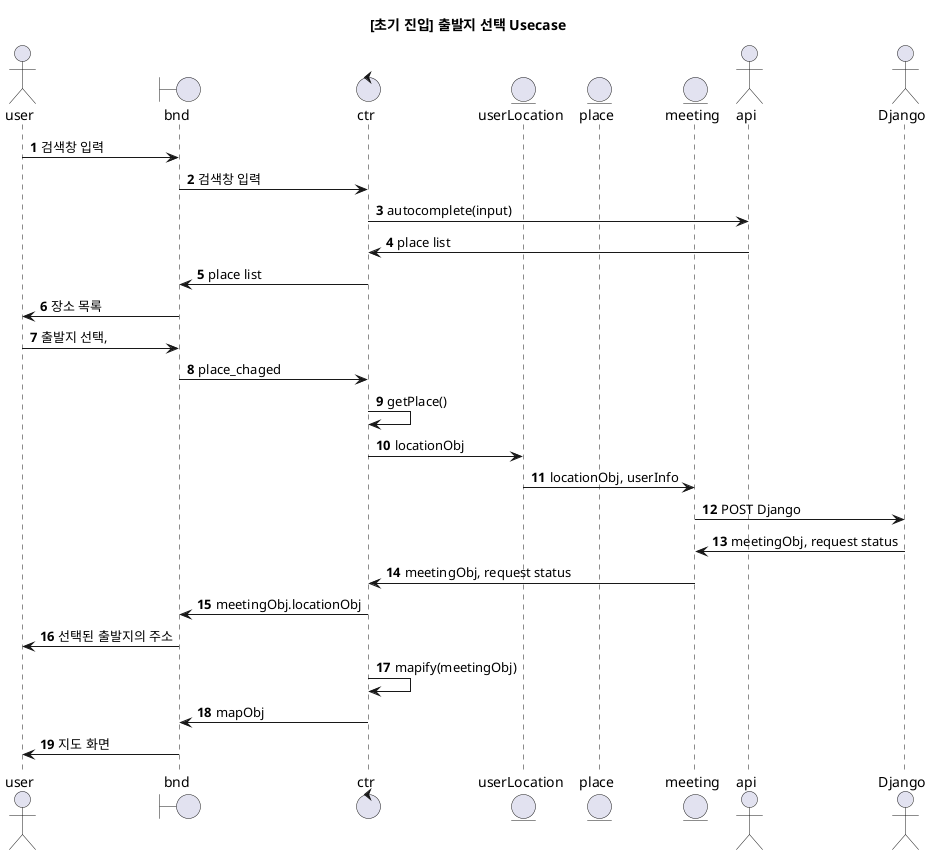 @startuml

title [초기 진입] 출발지 선택 Usecase

actor user
boundary bnd
control ctr
entity userLocation
entity place
entity meeting
actor api
actor Django

autonumber
user -> bnd : 검색창 입력
bnd -> ctr : 검색창 입력
ctr -> api : autocomplete(input)
api -> ctr : place list
ctr -> bnd : place list
bnd -> user : 장소 목록
user -> bnd : 출발지 선택, 
bnd -> ctr : place_chaged
ctr -> ctr : getPlace()
ctr -> userLocation : locationObj
userLocation -> meeting : locationObj, userInfo
meeting -> Django : POST Django
Django -> meeting : meetingObj, request status
meeting -> ctr : meetingObj, request status
ctr -> bnd : meetingObj.locationObj
bnd -> user : 선택된 출발지의 주소
ctr -> ctr : mapify(meetingObj)
ctr -> bnd : mapObj
bnd -> user : 지도 화면

@enduml